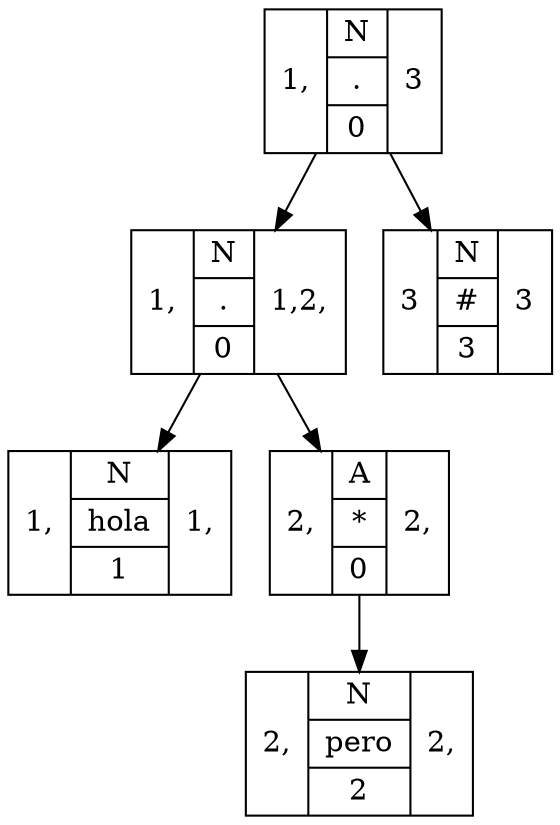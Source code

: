 digraph G{
rankdir=UD
node[shape=record]
concentrate=true
nodo6[ label = "1,|{N|.|0}|3"];
nodo4[ label = "1,|{N|.|0}|1,2,"];
nodo1[ label = "1,|{N|hola|1}|1,"];
nodo4->nodo1
nodo3[ label = "2,|{A|*|0}|2,"];
nodo2[ label = "2,|{N|pero|2}|2,"];
nodo3->nodo2
nodo4->nodo3
nodo6->nodo4
nodo5[ label = "3|{N|#|3}|3"];
nodo6->nodo5

}
